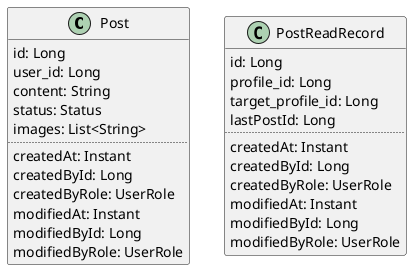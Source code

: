 @startuml

class Post {
  id: Long
  user_id: Long
  content: String
  status: Status
  images: List<String>
  ..
  createdAt: Instant
  createdById: Long
  createdByRole: UserRole
  modifiedAt: Instant
  modifiedById: Long
  modifiedByRole: UserRole
}

class PostReadRecord {
  id: Long
  profile_id: Long
  target_profile_id: Long
  lastPostId: Long
  ..
  createdAt: Instant
  createdById: Long
  createdByRole: UserRole
  modifiedAt: Instant
  modifiedById: Long
  modifiedByRole: UserRole
}

@enduml